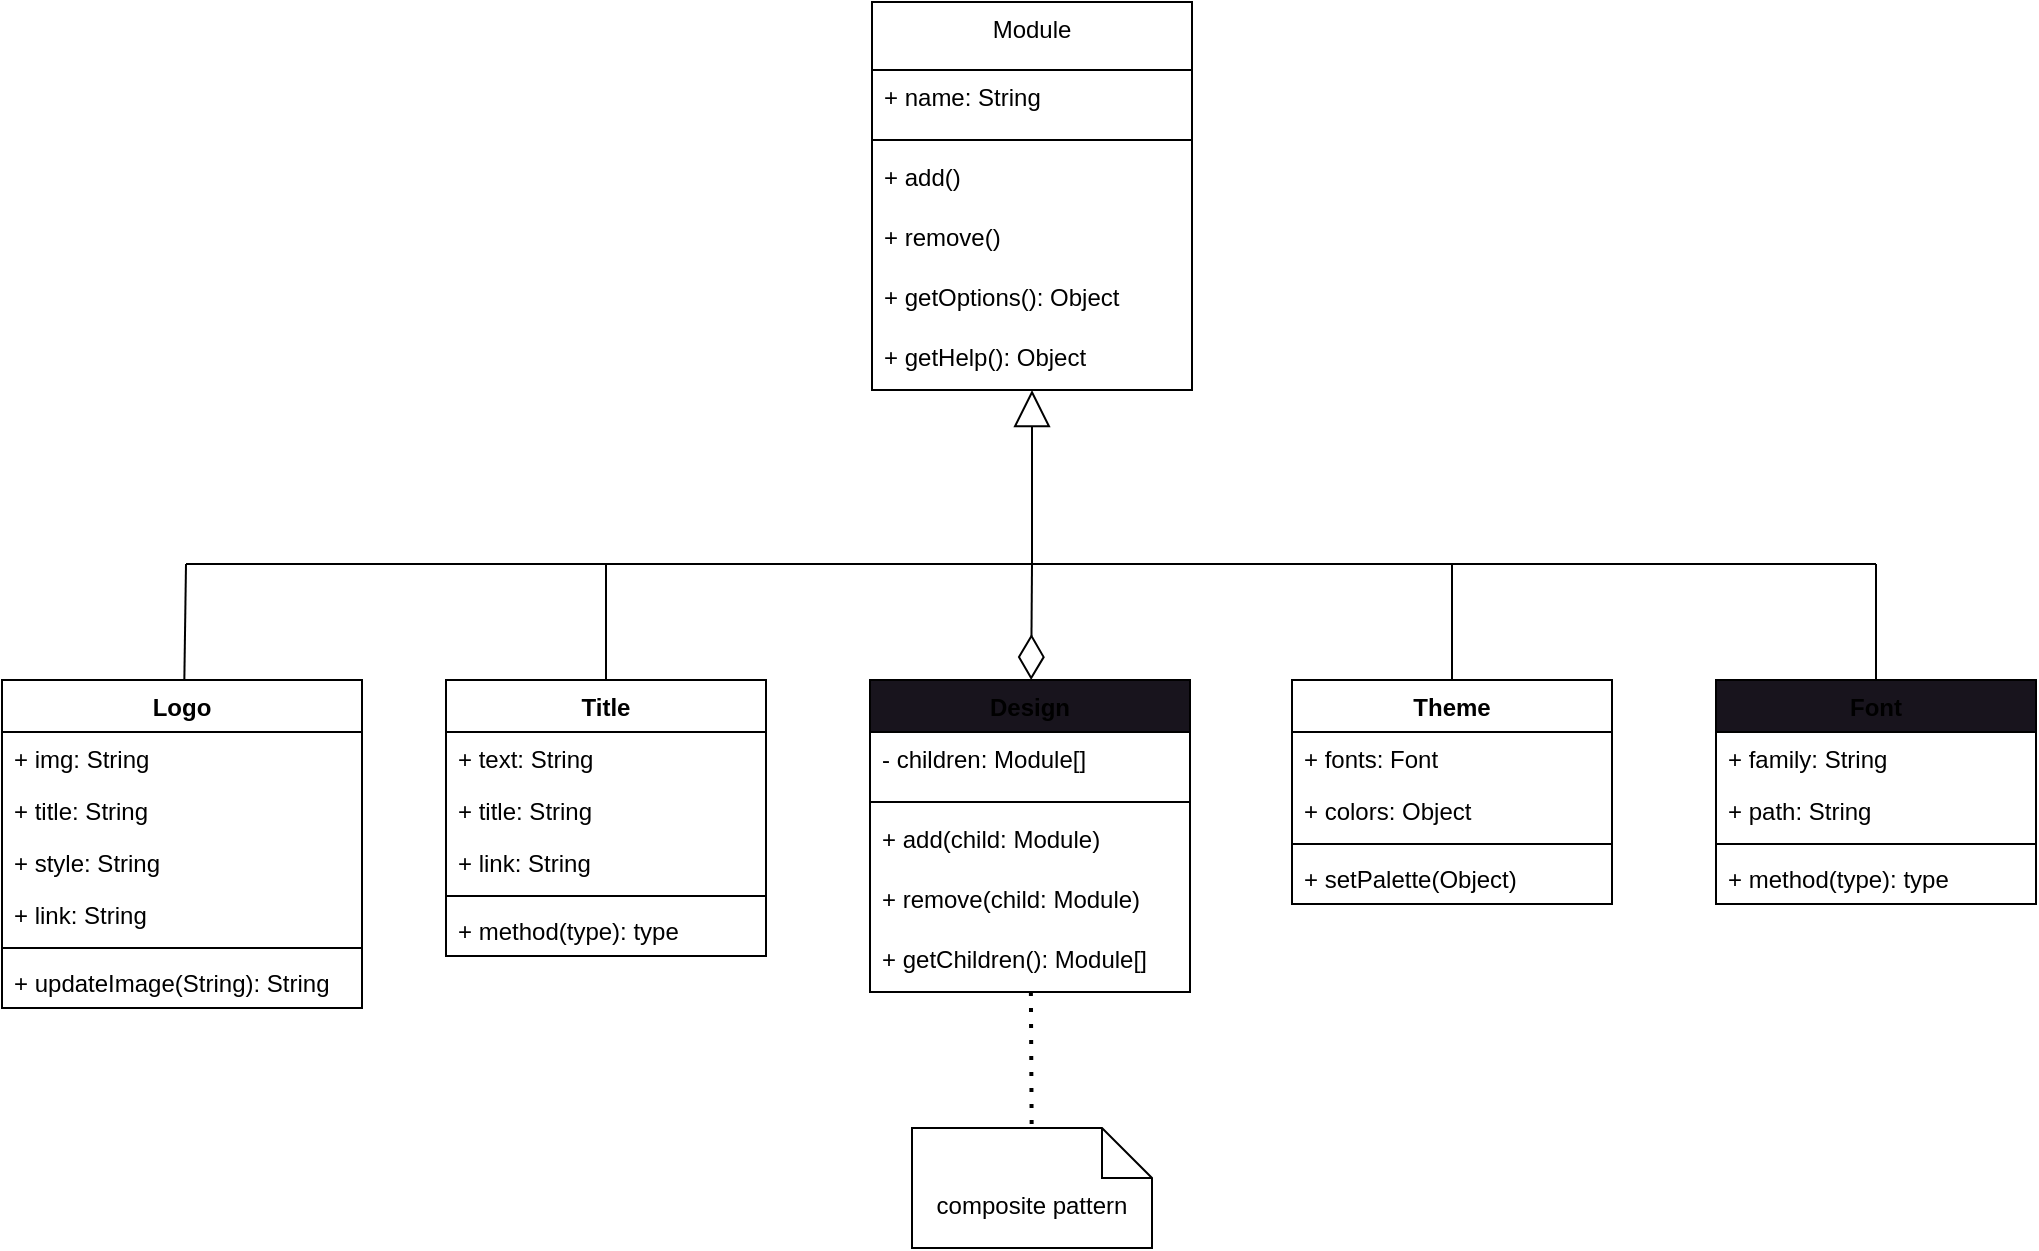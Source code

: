 <mxfile>
    <diagram id="NFz5B7aStWqvbZayvdgk" name="Design class">
        <mxGraphModel dx="576" dy="470" grid="0" gridSize="10" guides="1" tooltips="1" connect="1" arrows="1" fold="1" page="1" pageScale="1" pageWidth="1169" pageHeight="827" math="0" shadow="0">
            <root>
                <mxCell id="0"/>
                <mxCell id="1" parent="0"/>
                <mxCell id="2ASYg4uW3a0VsJrmrDMO-19" style="edgeStyle=orthogonalEdgeStyle;html=1;endArrow=block;endFill=0;endSize=12;" parent="1" edge="1">
                    <mxGeometry relative="1" as="geometry">
                        <Array as="points">
                            <mxPoint x="168" y="282"/>
                            <mxPoint x="585" y="282"/>
                        </Array>
                        <mxPoint x="168" y="350" as="sourcePoint"/>
                    </mxGeometry>
                </mxCell>
                <mxCell id="24" value="" style="edgeStyle=none;html=1;endArrow=none;endFill=0;strokeColor=default;" parent="1" source="493ZKTWbEIf9k2BB69Po-6" target="15" edge="1">
                    <mxGeometry relative="1" as="geometry"/>
                </mxCell>
                <mxCell id="493ZKTWbEIf9k2BB69Po-6" value="Logo" style="swimlane;fontStyle=1;align=center;verticalAlign=top;childLayout=stackLayout;horizontal=1;startSize=26;horizontalStack=0;resizeParent=1;resizeParentMax=0;resizeLast=0;collapsible=1;marginBottom=0;" parent="1" vertex="1">
                    <mxGeometry x="70" y="460" width="180" height="164" as="geometry"/>
                </mxCell>
                <mxCell id="493ZKTWbEIf9k2BB69Po-7" value="+ img: String" style="text;strokeColor=none;fillColor=none;align=left;verticalAlign=top;spacingLeft=4;spacingRight=4;overflow=hidden;rotatable=0;points=[[0,0.5],[1,0.5]];portConstraint=eastwest;" parent="493ZKTWbEIf9k2BB69Po-6" vertex="1">
                    <mxGeometry y="26" width="180" height="26" as="geometry"/>
                </mxCell>
                <mxCell id="493ZKTWbEIf9k2BB69Po-10" value="+ title: String" style="text;strokeColor=none;fillColor=none;align=left;verticalAlign=top;spacingLeft=4;spacingRight=4;overflow=hidden;rotatable=0;points=[[0,0.5],[1,0.5]];portConstraint=eastwest;" parent="493ZKTWbEIf9k2BB69Po-6" vertex="1">
                    <mxGeometry y="52" width="180" height="26" as="geometry"/>
                </mxCell>
                <mxCell id="493ZKTWbEIf9k2BB69Po-13" value="+ style: String" style="text;strokeColor=none;fillColor=none;align=left;verticalAlign=top;spacingLeft=4;spacingRight=4;overflow=hidden;rotatable=0;points=[[0,0.5],[1,0.5]];portConstraint=eastwest;" parent="493ZKTWbEIf9k2BB69Po-6" vertex="1">
                    <mxGeometry y="78" width="180" height="26" as="geometry"/>
                </mxCell>
                <mxCell id="493ZKTWbEIf9k2BB69Po-14" value="+ link: String" style="text;strokeColor=none;fillColor=none;align=left;verticalAlign=top;spacingLeft=4;spacingRight=4;overflow=hidden;rotatable=0;points=[[0,0.5],[1,0.5]];portConstraint=eastwest;" parent="493ZKTWbEIf9k2BB69Po-6" vertex="1">
                    <mxGeometry y="104" width="180" height="26" as="geometry"/>
                </mxCell>
                <mxCell id="493ZKTWbEIf9k2BB69Po-8" value="" style="line;strokeWidth=1;fillColor=none;align=left;verticalAlign=middle;spacingTop=-1;spacingLeft=3;spacingRight=3;rotatable=0;labelPosition=right;points=[];portConstraint=eastwest;strokeColor=inherit;" parent="493ZKTWbEIf9k2BB69Po-6" vertex="1">
                    <mxGeometry y="130" width="180" height="8" as="geometry"/>
                </mxCell>
                <mxCell id="493ZKTWbEIf9k2BB69Po-9" value="+ updateImage(String): String" style="text;strokeColor=none;fillColor=none;align=left;verticalAlign=top;spacingLeft=4;spacingRight=4;overflow=hidden;rotatable=0;points=[[0,0.5],[1,0.5]];portConstraint=eastwest;" parent="493ZKTWbEIf9k2BB69Po-6" vertex="1">
                    <mxGeometry y="138" width="180" height="26" as="geometry"/>
                </mxCell>
                <mxCell id="23" value="" style="edgeStyle=none;html=1;endArrow=none;endFill=0;strokeColor=default;" parent="1" source="493ZKTWbEIf9k2BB69Po-15" target="17" edge="1">
                    <mxGeometry relative="1" as="geometry"/>
                </mxCell>
                <mxCell id="493ZKTWbEIf9k2BB69Po-15" value="Title" style="swimlane;fontStyle=1;align=center;verticalAlign=top;childLayout=stackLayout;horizontal=1;startSize=26;horizontalStack=0;resizeParent=1;resizeParentMax=0;resizeLast=0;collapsible=1;marginBottom=0;" parent="1" vertex="1">
                    <mxGeometry x="292" y="460" width="160" height="138" as="geometry"/>
                </mxCell>
                <mxCell id="493ZKTWbEIf9k2BB69Po-16" value="+ text: String" style="text;strokeColor=none;fillColor=none;align=left;verticalAlign=top;spacingLeft=4;spacingRight=4;overflow=hidden;rotatable=0;points=[[0,0.5],[1,0.5]];portConstraint=eastwest;" parent="493ZKTWbEIf9k2BB69Po-15" vertex="1">
                    <mxGeometry y="26" width="160" height="26" as="geometry"/>
                </mxCell>
                <mxCell id="493ZKTWbEIf9k2BB69Po-19" value="+ title: String" style="text;strokeColor=none;fillColor=none;align=left;verticalAlign=top;spacingLeft=4;spacingRight=4;overflow=hidden;rotatable=0;points=[[0,0.5],[1,0.5]];portConstraint=eastwest;" parent="493ZKTWbEIf9k2BB69Po-15" vertex="1">
                    <mxGeometry y="52" width="160" height="26" as="geometry"/>
                </mxCell>
                <mxCell id="493ZKTWbEIf9k2BB69Po-20" value="+ link: String" style="text;strokeColor=none;fillColor=none;align=left;verticalAlign=top;spacingLeft=4;spacingRight=4;overflow=hidden;rotatable=0;points=[[0,0.5],[1,0.5]];portConstraint=eastwest;" parent="493ZKTWbEIf9k2BB69Po-15" vertex="1">
                    <mxGeometry y="78" width="160" height="26" as="geometry"/>
                </mxCell>
                <mxCell id="493ZKTWbEIf9k2BB69Po-17" value="" style="line;strokeWidth=1;fillColor=none;align=left;verticalAlign=middle;spacingTop=-1;spacingLeft=3;spacingRight=3;rotatable=0;labelPosition=right;points=[];portConstraint=eastwest;strokeColor=inherit;" parent="493ZKTWbEIf9k2BB69Po-15" vertex="1">
                    <mxGeometry y="104" width="160" height="8" as="geometry"/>
                </mxCell>
                <mxCell id="493ZKTWbEIf9k2BB69Po-18" value="+ method(type): type" style="text;strokeColor=none;fillColor=none;align=left;verticalAlign=top;spacingLeft=4;spacingRight=4;overflow=hidden;rotatable=0;points=[[0,0.5],[1,0.5]];portConstraint=eastwest;" parent="493ZKTWbEIf9k2BB69Po-15" vertex="1">
                    <mxGeometry y="112" width="160" height="26" as="geometry"/>
                </mxCell>
                <mxCell id="21" value="" style="edgeStyle=none;html=1;endArrow=none;endFill=0;strokeColor=default;" parent="1" source="yk-BG-R5_A3UyA4tHKsR-1" target="16" edge="1">
                    <mxGeometry relative="1" as="geometry"/>
                </mxCell>
                <mxCell id="yk-BG-R5_A3UyA4tHKsR-1" value="Theme" style="swimlane;fontStyle=1;align=center;verticalAlign=top;childLayout=stackLayout;horizontal=1;startSize=26;horizontalStack=0;resizeParent=1;resizeParentMax=0;resizeLast=0;collapsible=1;marginBottom=0;" parent="1" vertex="1">
                    <mxGeometry x="715" y="460" width="160" height="112" as="geometry"/>
                </mxCell>
                <mxCell id="493ZKTWbEIf9k2BB69Po-2" value="+ fonts: Font" style="text;strokeColor=none;fillColor=none;align=left;verticalAlign=top;spacingLeft=4;spacingRight=4;overflow=hidden;rotatable=0;points=[[0,0.5],[1,0.5]];portConstraint=eastwest;" parent="yk-BG-R5_A3UyA4tHKsR-1" vertex="1">
                    <mxGeometry y="26" width="160" height="26" as="geometry"/>
                </mxCell>
                <mxCell id="yk-BG-R5_A3UyA4tHKsR-5" value="+ colors: Object" style="text;strokeColor=none;fillColor=none;align=left;verticalAlign=top;spacingLeft=4;spacingRight=4;overflow=hidden;rotatable=0;points=[[0,0.5],[1,0.5]];portConstraint=eastwest;" parent="yk-BG-R5_A3UyA4tHKsR-1" vertex="1">
                    <mxGeometry y="52" width="160" height="26" as="geometry"/>
                </mxCell>
                <mxCell id="yk-BG-R5_A3UyA4tHKsR-3" value="" style="line;strokeWidth=1;fillColor=none;align=left;verticalAlign=middle;spacingTop=-1;spacingLeft=3;spacingRight=3;rotatable=0;labelPosition=right;points=[];portConstraint=eastwest;strokeColor=inherit;" parent="yk-BG-R5_A3UyA4tHKsR-1" vertex="1">
                    <mxGeometry y="78" width="160" height="8" as="geometry"/>
                </mxCell>
                <mxCell id="yk-BG-R5_A3UyA4tHKsR-4" value="+ setPalette(Object)" style="text;strokeColor=none;fillColor=none;align=left;verticalAlign=top;spacingLeft=4;spacingRight=4;overflow=hidden;rotatable=0;points=[[0,0.5],[1,0.5]];portConstraint=eastwest;" parent="yk-BG-R5_A3UyA4tHKsR-1" vertex="1">
                    <mxGeometry y="86" width="160" height="26" as="geometry"/>
                </mxCell>
                <mxCell id="20" value="" style="edgeStyle=none;html=1;endArrow=none;endFill=0;strokeColor=default;" parent="1" source="yk-BG-R5_A3UyA4tHKsR-22" target="19" edge="1">
                    <mxGeometry relative="1" as="geometry"/>
                </mxCell>
                <mxCell id="yk-BG-R5_A3UyA4tHKsR-22" value="Font" style="swimlane;fontStyle=1;align=center;verticalAlign=top;childLayout=stackLayout;horizontal=1;startSize=26;horizontalStack=0;resizeParent=1;resizeParentMax=0;resizeLast=0;collapsible=1;marginBottom=0;fillColor=rgb(24, 20, 29);" parent="1" vertex="1">
                    <mxGeometry x="927" y="460" width="160" height="112" as="geometry"/>
                </mxCell>
                <mxCell id="yk-BG-R5_A3UyA4tHKsR-23" value="+ family: String" style="text;strokeColor=none;fillColor=none;align=left;verticalAlign=top;spacingLeft=4;spacingRight=4;overflow=hidden;rotatable=0;points=[[0,0.5],[1,0.5]];portConstraint=eastwest;" parent="yk-BG-R5_A3UyA4tHKsR-22" vertex="1">
                    <mxGeometry y="26" width="160" height="26" as="geometry"/>
                </mxCell>
                <mxCell id="yk-BG-R5_A3UyA4tHKsR-24" value="+ path: String" style="text;strokeColor=none;fillColor=none;align=left;verticalAlign=top;spacingLeft=4;spacingRight=4;overflow=hidden;rotatable=0;points=[[0,0.5],[1,0.5]];portConstraint=eastwest;" parent="yk-BG-R5_A3UyA4tHKsR-22" vertex="1">
                    <mxGeometry y="52" width="160" height="26" as="geometry"/>
                </mxCell>
                <mxCell id="yk-BG-R5_A3UyA4tHKsR-25" value="" style="line;strokeWidth=1;fillColor=none;align=left;verticalAlign=middle;spacingTop=-1;spacingLeft=3;spacingRight=3;rotatable=0;labelPosition=right;points=[];portConstraint=eastwest;strokeColor=inherit;" parent="yk-BG-R5_A3UyA4tHKsR-22" vertex="1">
                    <mxGeometry y="78" width="160" height="8" as="geometry"/>
                </mxCell>
                <mxCell id="yk-BG-R5_A3UyA4tHKsR-26" value="+ method(type): type" style="text;strokeColor=none;fillColor=none;align=left;verticalAlign=top;spacingLeft=4;spacingRight=4;overflow=hidden;rotatable=0;points=[[0,0.5],[1,0.5]];portConstraint=eastwest;" parent="yk-BG-R5_A3UyA4tHKsR-22" vertex="1">
                    <mxGeometry y="86" width="160" height="26" as="geometry"/>
                </mxCell>
                <mxCell id="2" value="Module" style="swimlane;fontStyle=0;align=center;verticalAlign=top;childLayout=stackLayout;horizontal=1;startSize=34;horizontalStack=0;resizeParent=1;resizeParentMax=0;resizeLast=0;collapsible=1;marginBottom=0;comic=0;autosize=1;fixedWidth=0;resizeHeight=1;" parent="1" vertex="1">
                    <mxGeometry x="505" y="121" width="160" height="194" as="geometry"/>
                </mxCell>
                <mxCell id="3" value="+ name: String" style="text;strokeColor=none;fillColor=none;align=left;verticalAlign=top;spacingLeft=4;spacingRight=4;overflow=hidden;rotatable=0;points=[[0,0.5],[1,0.5]];portConstraint=eastwest;comic=0;" parent="2" vertex="1">
                    <mxGeometry y="34" width="160" height="30" as="geometry"/>
                </mxCell>
                <mxCell id="4" value="" style="line;strokeWidth=1;fillColor=none;align=left;verticalAlign=middle;spacingTop=-1;spacingLeft=3;spacingRight=3;rotatable=0;labelPosition=right;points=[];portConstraint=eastwest;strokeColor=inherit;comic=0;" parent="2" vertex="1">
                    <mxGeometry y="64" width="160" height="10" as="geometry"/>
                </mxCell>
                <mxCell id="5" value="+ add()" style="text;strokeColor=none;fillColor=none;align=left;verticalAlign=top;spacingLeft=4;spacingRight=4;overflow=hidden;rotatable=0;points=[[0,0.5],[1,0.5]];portConstraint=eastwest;" parent="2" vertex="1">
                    <mxGeometry y="74" width="160" height="30" as="geometry"/>
                </mxCell>
                <mxCell id="6" value="+ remove()" style="text;strokeColor=none;fillColor=none;align=left;verticalAlign=top;spacingLeft=4;spacingRight=4;overflow=hidden;rotatable=0;points=[[0,0.5],[1,0.5]];portConstraint=eastwest;" parent="2" vertex="1">
                    <mxGeometry y="104" width="160" height="30" as="geometry"/>
                </mxCell>
                <mxCell id="7" value="+ getOptions(): Object" style="text;strokeColor=none;fillColor=none;align=left;verticalAlign=top;spacingLeft=4;spacingRight=4;overflow=hidden;rotatable=0;points=[[0,0.5],[1,0.5]];portConstraint=eastwest;comic=0;" parent="2" vertex="1">
                    <mxGeometry y="134" width="160" height="30" as="geometry"/>
                </mxCell>
                <mxCell id="8" value="+ getHelp(): Object" style="text;strokeColor=none;fillColor=none;align=left;verticalAlign=top;spacingLeft=4;spacingRight=4;overflow=hidden;rotatable=0;points=[[0,0.5],[1,0.5]];portConstraint=eastwest;comic=0;" parent="2" vertex="1">
                    <mxGeometry y="164" width="160" height="30" as="geometry"/>
                </mxCell>
                <mxCell id="22" value="" style="edgeStyle=none;html=1;endArrow=none;endFill=0;strokeColor=default;startArrow=diamondThin;startFill=0;startSize=20;" parent="1" source="9" target="18" edge="1">
                    <mxGeometry relative="1" as="geometry"/>
                </mxCell>
                <mxCell id="9" value="Design" style="swimlane;fontStyle=1;align=center;verticalAlign=top;childLayout=stackLayout;horizontal=1;startSize=26;horizontalStack=0;resizeParent=1;resizeParentMax=0;resizeLast=0;collapsible=1;marginBottom=0;fillColor=rgb(24, 20, 29);" parent="1" vertex="1">
                    <mxGeometry x="504" y="460" width="160" height="156" as="geometry"/>
                </mxCell>
                <mxCell id="10" value="- children: Module[]" style="text;strokeColor=none;fillColor=none;align=left;verticalAlign=top;spacingLeft=4;spacingRight=4;overflow=hidden;rotatable=0;points=[[0,0.5],[1,0.5]];portConstraint=eastwest;" parent="9" vertex="1">
                    <mxGeometry y="26" width="160" height="30" as="geometry"/>
                </mxCell>
                <mxCell id="11" value="" style="line;strokeWidth=1;fillColor=none;align=left;verticalAlign=middle;spacingTop=-1;spacingLeft=3;spacingRight=3;rotatable=0;labelPosition=right;points=[];portConstraint=eastwest;strokeColor=inherit;" parent="9" vertex="1">
                    <mxGeometry y="56" width="160" height="10" as="geometry"/>
                </mxCell>
                <mxCell id="12" value="+ add(child: Module)" style="text;strokeColor=none;fillColor=none;align=left;verticalAlign=top;spacingLeft=4;spacingRight=4;overflow=hidden;rotatable=0;points=[[0,0.5],[1,0.5]];portConstraint=eastwest;" parent="9" vertex="1">
                    <mxGeometry y="66" width="160" height="30" as="geometry"/>
                </mxCell>
                <mxCell id="13" value="+ remove(child: Module)" style="text;strokeColor=none;fillColor=none;align=left;verticalAlign=top;spacingLeft=4;spacingRight=4;overflow=hidden;rotatable=0;points=[[0,0.5],[1,0.5]];portConstraint=eastwest;" parent="9" vertex="1">
                    <mxGeometry y="96" width="160" height="30" as="geometry"/>
                </mxCell>
                <mxCell id="14" value="+ getChildren(): Module[]" style="text;strokeColor=none;fillColor=none;align=left;verticalAlign=top;spacingLeft=4;spacingRight=4;overflow=hidden;rotatable=0;points=[[0,0.5],[1,0.5]];portConstraint=eastwest;" parent="9" vertex="1">
                    <mxGeometry y="126" width="160" height="30" as="geometry"/>
                </mxCell>
                <mxCell id="28" style="edgeStyle=none;html=1;endArrow=none;endFill=0;strokeColor=default;" parent="1" source="15" target="17" edge="1">
                    <mxGeometry relative="1" as="geometry"/>
                </mxCell>
                <mxCell id="15" value="" style="shape=waypoint;sketch=0;fillStyle=solid;size=6;pointerEvents=1;points=[];fillColor=none;resizable=0;rotatable=0;perimeter=centerPerimeter;snapToPoint=1;strokeColor=none;" parent="1" vertex="1">
                    <mxGeometry x="152" y="392" width="20" height="20" as="geometry"/>
                </mxCell>
                <mxCell id="31" style="edgeStyle=none;html=1;endArrow=none;endFill=0;strokeColor=default;" parent="1" source="16" target="18" edge="1">
                    <mxGeometry relative="1" as="geometry"/>
                </mxCell>
                <mxCell id="16" value="" style="shape=waypoint;sketch=0;fillStyle=solid;size=6;pointerEvents=1;points=[];fillColor=none;resizable=0;rotatable=0;perimeter=centerPerimeter;snapToPoint=1;strokeColor=none;" parent="1" vertex="1">
                    <mxGeometry x="785" y="392" width="20" height="20" as="geometry"/>
                </mxCell>
                <mxCell id="29" style="edgeStyle=none;html=1;endArrow=none;endFill=0;strokeColor=default;" parent="1" source="17" target="18" edge="1">
                    <mxGeometry relative="1" as="geometry"/>
                </mxCell>
                <mxCell id="17" value="" style="shape=waypoint;sketch=0;fillStyle=solid;size=6;pointerEvents=1;points=[];fillColor=none;resizable=0;rotatable=0;perimeter=centerPerimeter;snapToPoint=1;strokeColor=none;" parent="1" vertex="1">
                    <mxGeometry x="362" y="392" width="20" height="20" as="geometry"/>
                </mxCell>
                <mxCell id="33" value="" style="edgeStyle=none;html=1;endArrow=block;endFill=0;endSize=16;" parent="1" source="18" target="8" edge="1">
                    <mxGeometry relative="1" as="geometry"/>
                </mxCell>
                <mxCell id="18" value="" style="shape=waypoint;sketch=0;fillStyle=solid;size=6;pointerEvents=1;points=[];fillColor=none;resizable=0;rotatable=0;perimeter=centerPerimeter;snapToPoint=1;strokeColor=none;" parent="1" vertex="1">
                    <mxGeometry x="575" y="392" width="20" height="20" as="geometry"/>
                </mxCell>
                <mxCell id="30" style="edgeStyle=none;html=1;endArrow=none;endFill=0;strokeColor=default;entryX=0.266;entryY=0.282;entryDx=0;entryDy=0;entryPerimeter=0;" parent="1" source="19" target="16" edge="1">
                    <mxGeometry relative="1" as="geometry"/>
                </mxCell>
                <mxCell id="19" value="" style="shape=waypoint;sketch=0;fillStyle=solid;size=6;pointerEvents=1;points=[];fillColor=none;resizable=0;rotatable=0;perimeter=centerPerimeter;snapToPoint=1;strokeColor=none;" parent="1" vertex="1">
                    <mxGeometry x="997" y="392" width="20" height="20" as="geometry"/>
                </mxCell>
                <mxCell id="36" value="composite pattern" style="shape=note2;boundedLbl=1;whiteSpace=wrap;html=1;size=25;verticalAlign=top;align=center;" parent="1" vertex="1">
                    <mxGeometry x="525" y="684" width="120" height="60" as="geometry"/>
                </mxCell>
                <mxCell id="37" value="" style="endArrow=none;dashed=1;html=1;dashPattern=1 3;strokeWidth=2;" parent="1" source="9" target="36" edge="1">
                    <mxGeometry width="50" height="50" relative="1" as="geometry">
                        <mxPoint x="717" y="361" as="sourcePoint"/>
                        <mxPoint x="767" y="311" as="targetPoint"/>
                    </mxGeometry>
                </mxCell>
            </root>
        </mxGraphModel>
    </diagram>
</mxfile>